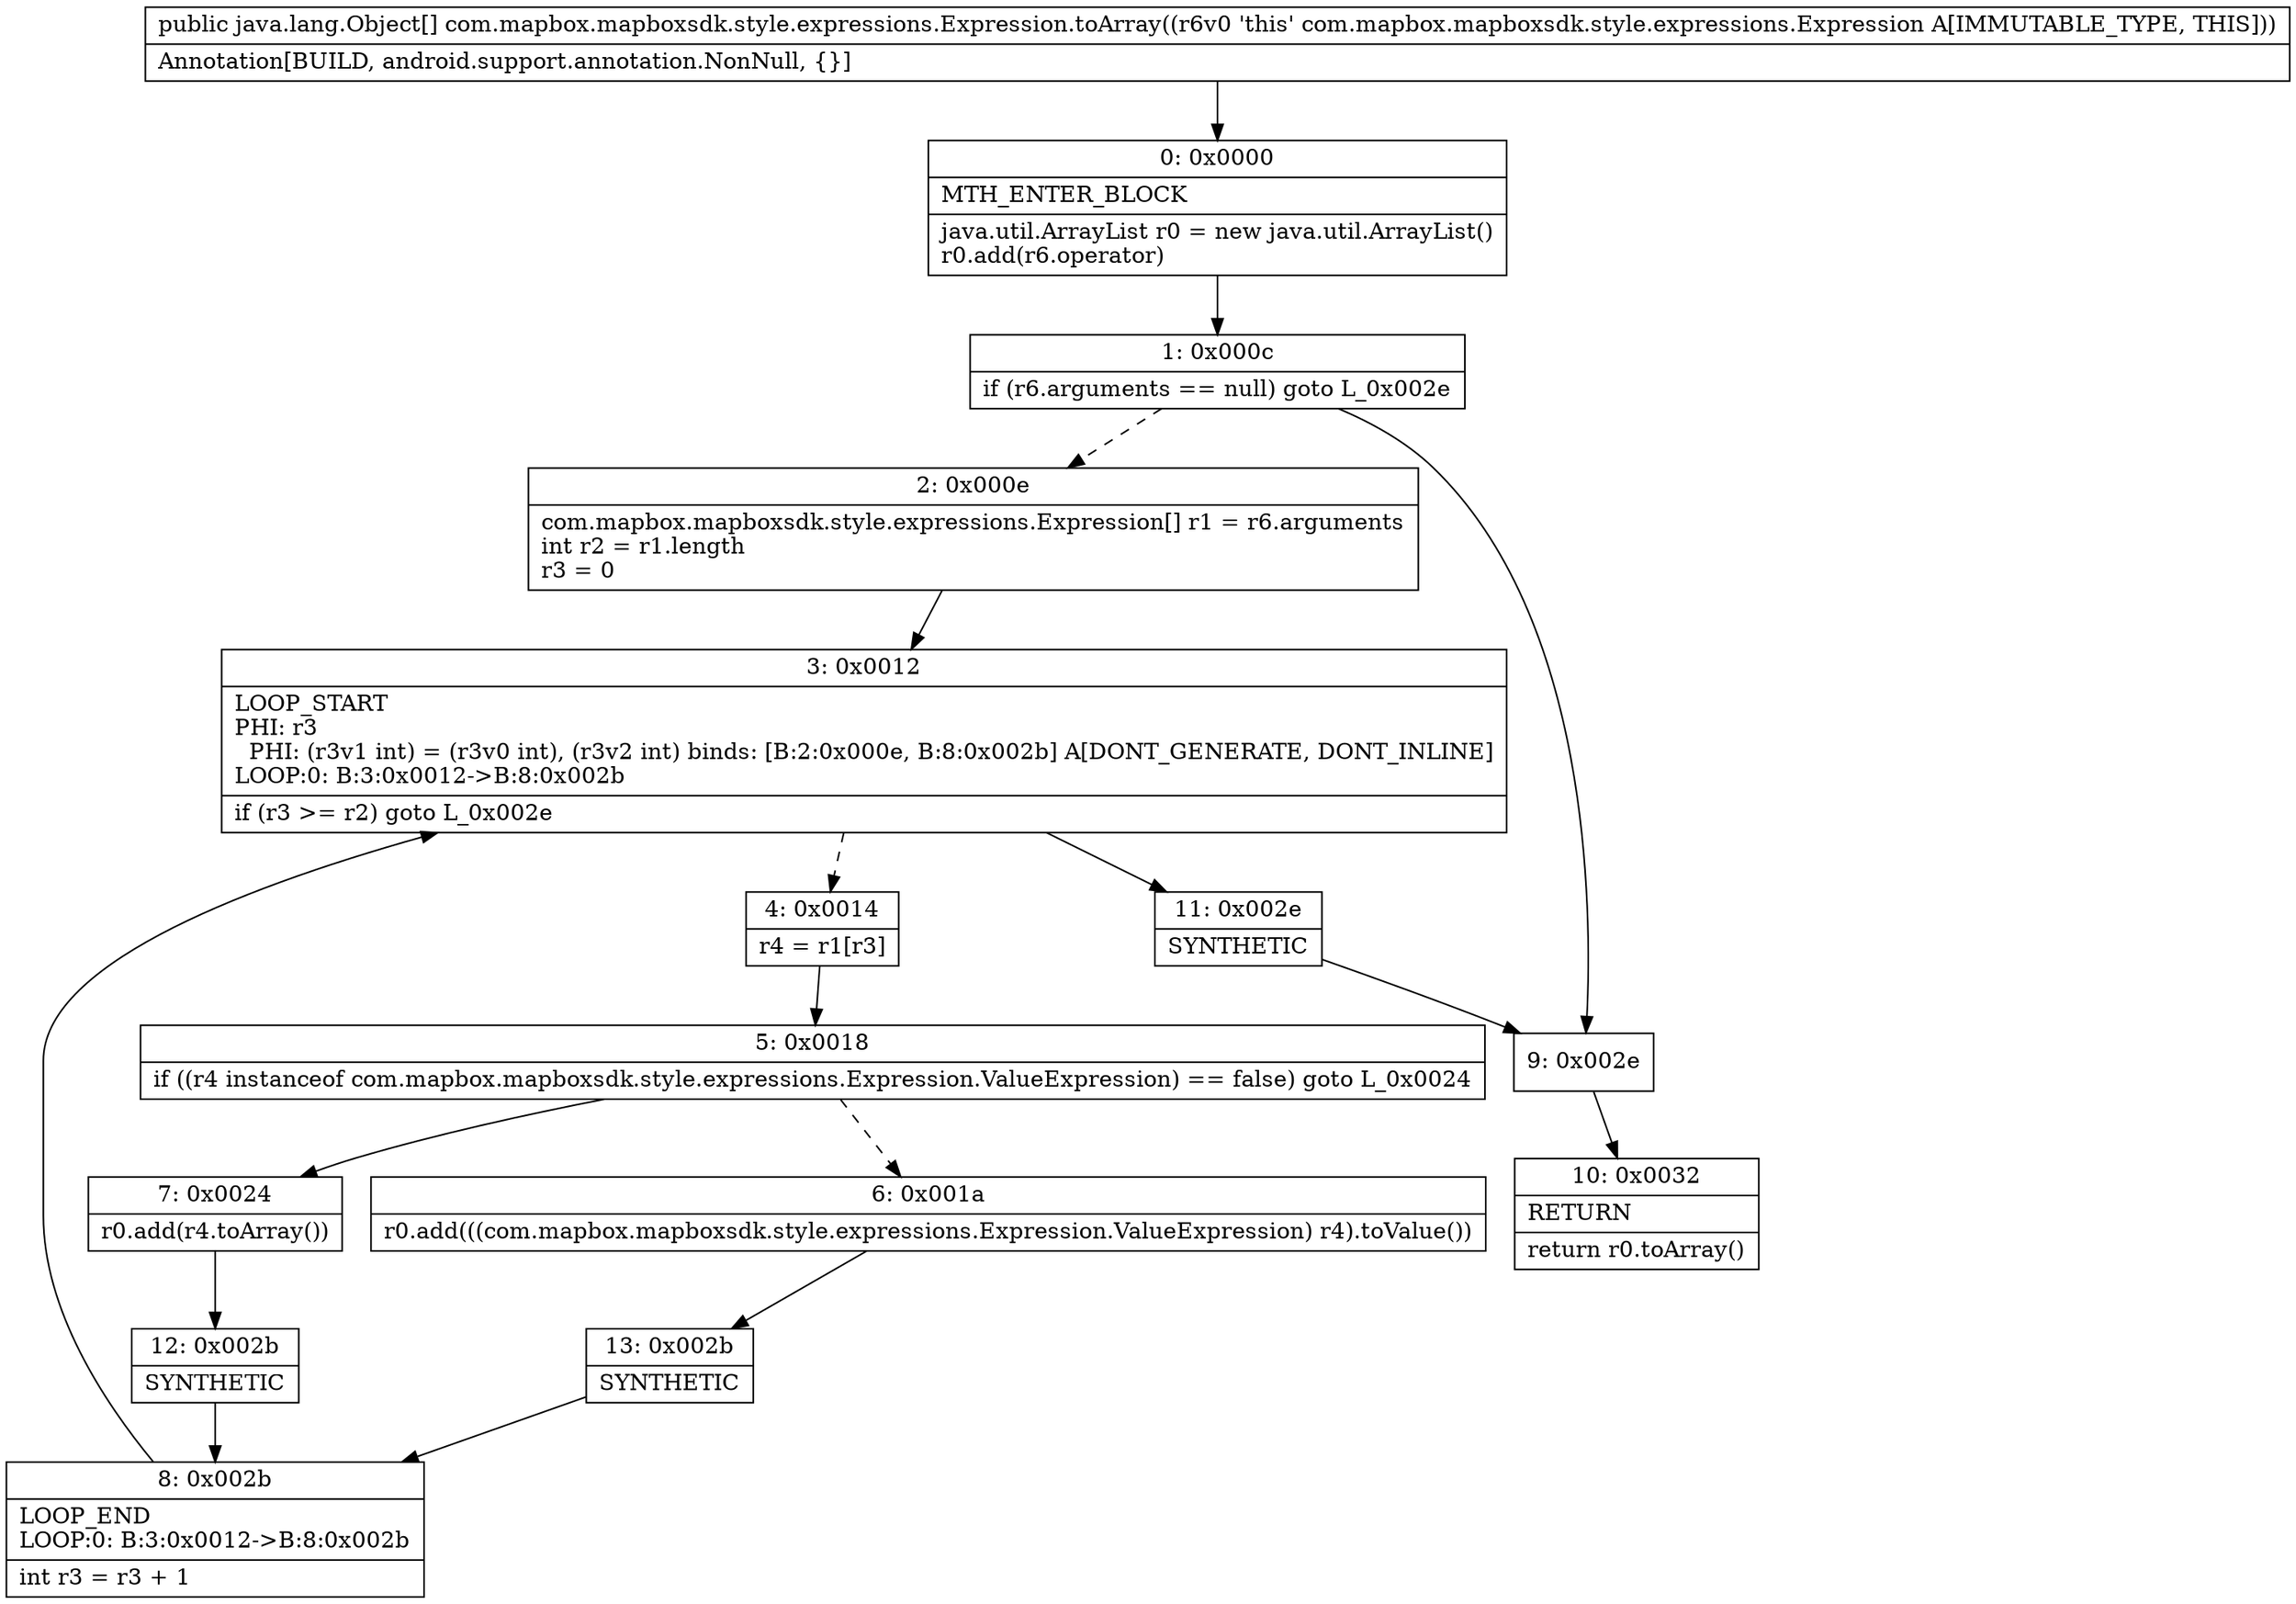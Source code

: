 digraph "CFG forcom.mapbox.mapboxsdk.style.expressions.Expression.toArray()[Ljava\/lang\/Object;" {
Node_0 [shape=record,label="{0\:\ 0x0000|MTH_ENTER_BLOCK\l|java.util.ArrayList r0 = new java.util.ArrayList()\lr0.add(r6.operator)\l}"];
Node_1 [shape=record,label="{1\:\ 0x000c|if (r6.arguments == null) goto L_0x002e\l}"];
Node_2 [shape=record,label="{2\:\ 0x000e|com.mapbox.mapboxsdk.style.expressions.Expression[] r1 = r6.arguments\lint r2 = r1.length\lr3 = 0\l}"];
Node_3 [shape=record,label="{3\:\ 0x0012|LOOP_START\lPHI: r3 \l  PHI: (r3v1 int) = (r3v0 int), (r3v2 int) binds: [B:2:0x000e, B:8:0x002b] A[DONT_GENERATE, DONT_INLINE]\lLOOP:0: B:3:0x0012\-\>B:8:0x002b\l|if (r3 \>= r2) goto L_0x002e\l}"];
Node_4 [shape=record,label="{4\:\ 0x0014|r4 = r1[r3]\l}"];
Node_5 [shape=record,label="{5\:\ 0x0018|if ((r4 instanceof com.mapbox.mapboxsdk.style.expressions.Expression.ValueExpression) == false) goto L_0x0024\l}"];
Node_6 [shape=record,label="{6\:\ 0x001a|r0.add(((com.mapbox.mapboxsdk.style.expressions.Expression.ValueExpression) r4).toValue())\l}"];
Node_7 [shape=record,label="{7\:\ 0x0024|r0.add(r4.toArray())\l}"];
Node_8 [shape=record,label="{8\:\ 0x002b|LOOP_END\lLOOP:0: B:3:0x0012\-\>B:8:0x002b\l|int r3 = r3 + 1\l}"];
Node_9 [shape=record,label="{9\:\ 0x002e}"];
Node_10 [shape=record,label="{10\:\ 0x0032|RETURN\l|return r0.toArray()\l}"];
Node_11 [shape=record,label="{11\:\ 0x002e|SYNTHETIC\l}"];
Node_12 [shape=record,label="{12\:\ 0x002b|SYNTHETIC\l}"];
Node_13 [shape=record,label="{13\:\ 0x002b|SYNTHETIC\l}"];
MethodNode[shape=record,label="{public java.lang.Object[] com.mapbox.mapboxsdk.style.expressions.Expression.toArray((r6v0 'this' com.mapbox.mapboxsdk.style.expressions.Expression A[IMMUTABLE_TYPE, THIS]))  | Annotation[BUILD, android.support.annotation.NonNull, \{\}]\l}"];
MethodNode -> Node_0;
Node_0 -> Node_1;
Node_1 -> Node_2[style=dashed];
Node_1 -> Node_9;
Node_2 -> Node_3;
Node_3 -> Node_4[style=dashed];
Node_3 -> Node_11;
Node_4 -> Node_5;
Node_5 -> Node_6[style=dashed];
Node_5 -> Node_7;
Node_6 -> Node_13;
Node_7 -> Node_12;
Node_8 -> Node_3;
Node_9 -> Node_10;
Node_11 -> Node_9;
Node_12 -> Node_8;
Node_13 -> Node_8;
}

